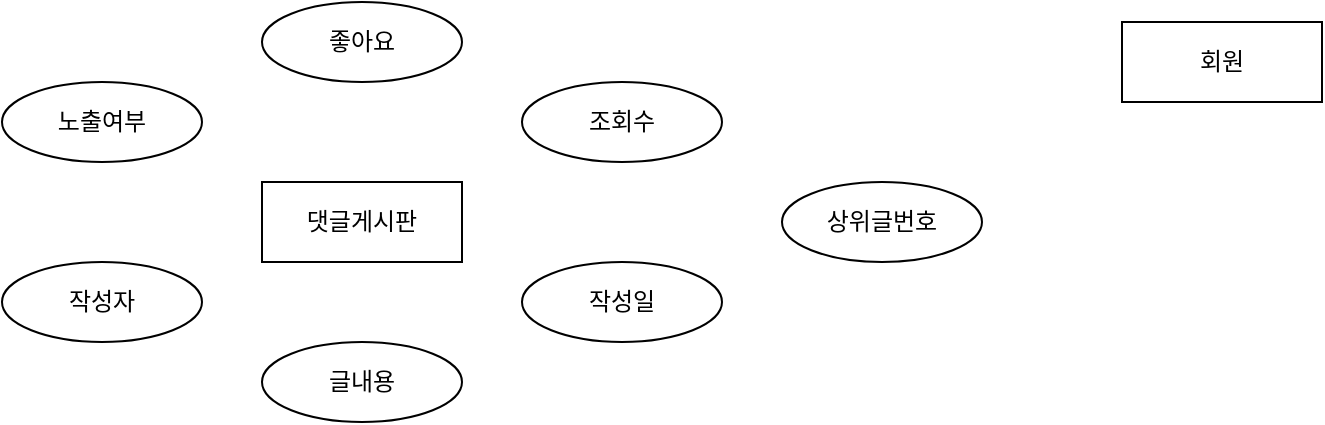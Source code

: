 <mxfile version="24.4.2" type="device">
  <diagram id="R2lEEEUBdFMjLlhIrx00" name="Page-1">
    <mxGraphModel dx="1712" dy="603" grid="1" gridSize="10" guides="1" tooltips="1" connect="1" arrows="1" fold="1" page="1" pageScale="1" pageWidth="850" pageHeight="1100" math="0" shadow="0" extFonts="Permanent Marker^https://fonts.googleapis.com/css?family=Permanent+Marker">
      <root>
        <mxCell id="0" />
        <mxCell id="1" parent="0" />
        <mxCell id="Gu5KVqmmJM8jsOhbs-T8-1" value="댓글게시판" style="whiteSpace=wrap;html=1;align=center;" vertex="1" parent="1">
          <mxGeometry x="90" y="140" width="100" height="40" as="geometry" />
        </mxCell>
        <mxCell id="Gu5KVqmmJM8jsOhbs-T8-2" value="회원" style="whiteSpace=wrap;html=1;align=center;" vertex="1" parent="1">
          <mxGeometry x="520" y="60" width="100" height="40" as="geometry" />
        </mxCell>
        <mxCell id="Gu5KVqmmJM8jsOhbs-T8-3" value="작성자" style="ellipse;whiteSpace=wrap;html=1;align=center;" vertex="1" parent="1">
          <mxGeometry x="-40" y="180" width="100" height="40" as="geometry" />
        </mxCell>
        <mxCell id="Gu5KVqmmJM8jsOhbs-T8-4" value="글내용" style="ellipse;whiteSpace=wrap;html=1;align=center;" vertex="1" parent="1">
          <mxGeometry x="90" y="220" width="100" height="40" as="geometry" />
        </mxCell>
        <mxCell id="Gu5KVqmmJM8jsOhbs-T8-5" value="작성일" style="ellipse;whiteSpace=wrap;html=1;align=center;" vertex="1" parent="1">
          <mxGeometry x="220" y="180" width="100" height="40" as="geometry" />
        </mxCell>
        <mxCell id="Gu5KVqmmJM8jsOhbs-T8-6" value="조회수" style="ellipse;whiteSpace=wrap;html=1;align=center;" vertex="1" parent="1">
          <mxGeometry x="220" y="90" width="100" height="40" as="geometry" />
        </mxCell>
        <mxCell id="Gu5KVqmmJM8jsOhbs-T8-7" value="좋아요" style="ellipse;whiteSpace=wrap;html=1;align=center;" vertex="1" parent="1">
          <mxGeometry x="90" y="50" width="100" height="40" as="geometry" />
        </mxCell>
        <mxCell id="Gu5KVqmmJM8jsOhbs-T8-8" value="노출여부" style="ellipse;whiteSpace=wrap;html=1;align=center;" vertex="1" parent="1">
          <mxGeometry x="-40" y="90" width="100" height="40" as="geometry" />
        </mxCell>
        <mxCell id="Gu5KVqmmJM8jsOhbs-T8-9" value="상위글번호" style="ellipse;whiteSpace=wrap;html=1;align=center;" vertex="1" parent="1">
          <mxGeometry x="350" y="140" width="100" height="40" as="geometry" />
        </mxCell>
      </root>
    </mxGraphModel>
  </diagram>
</mxfile>
